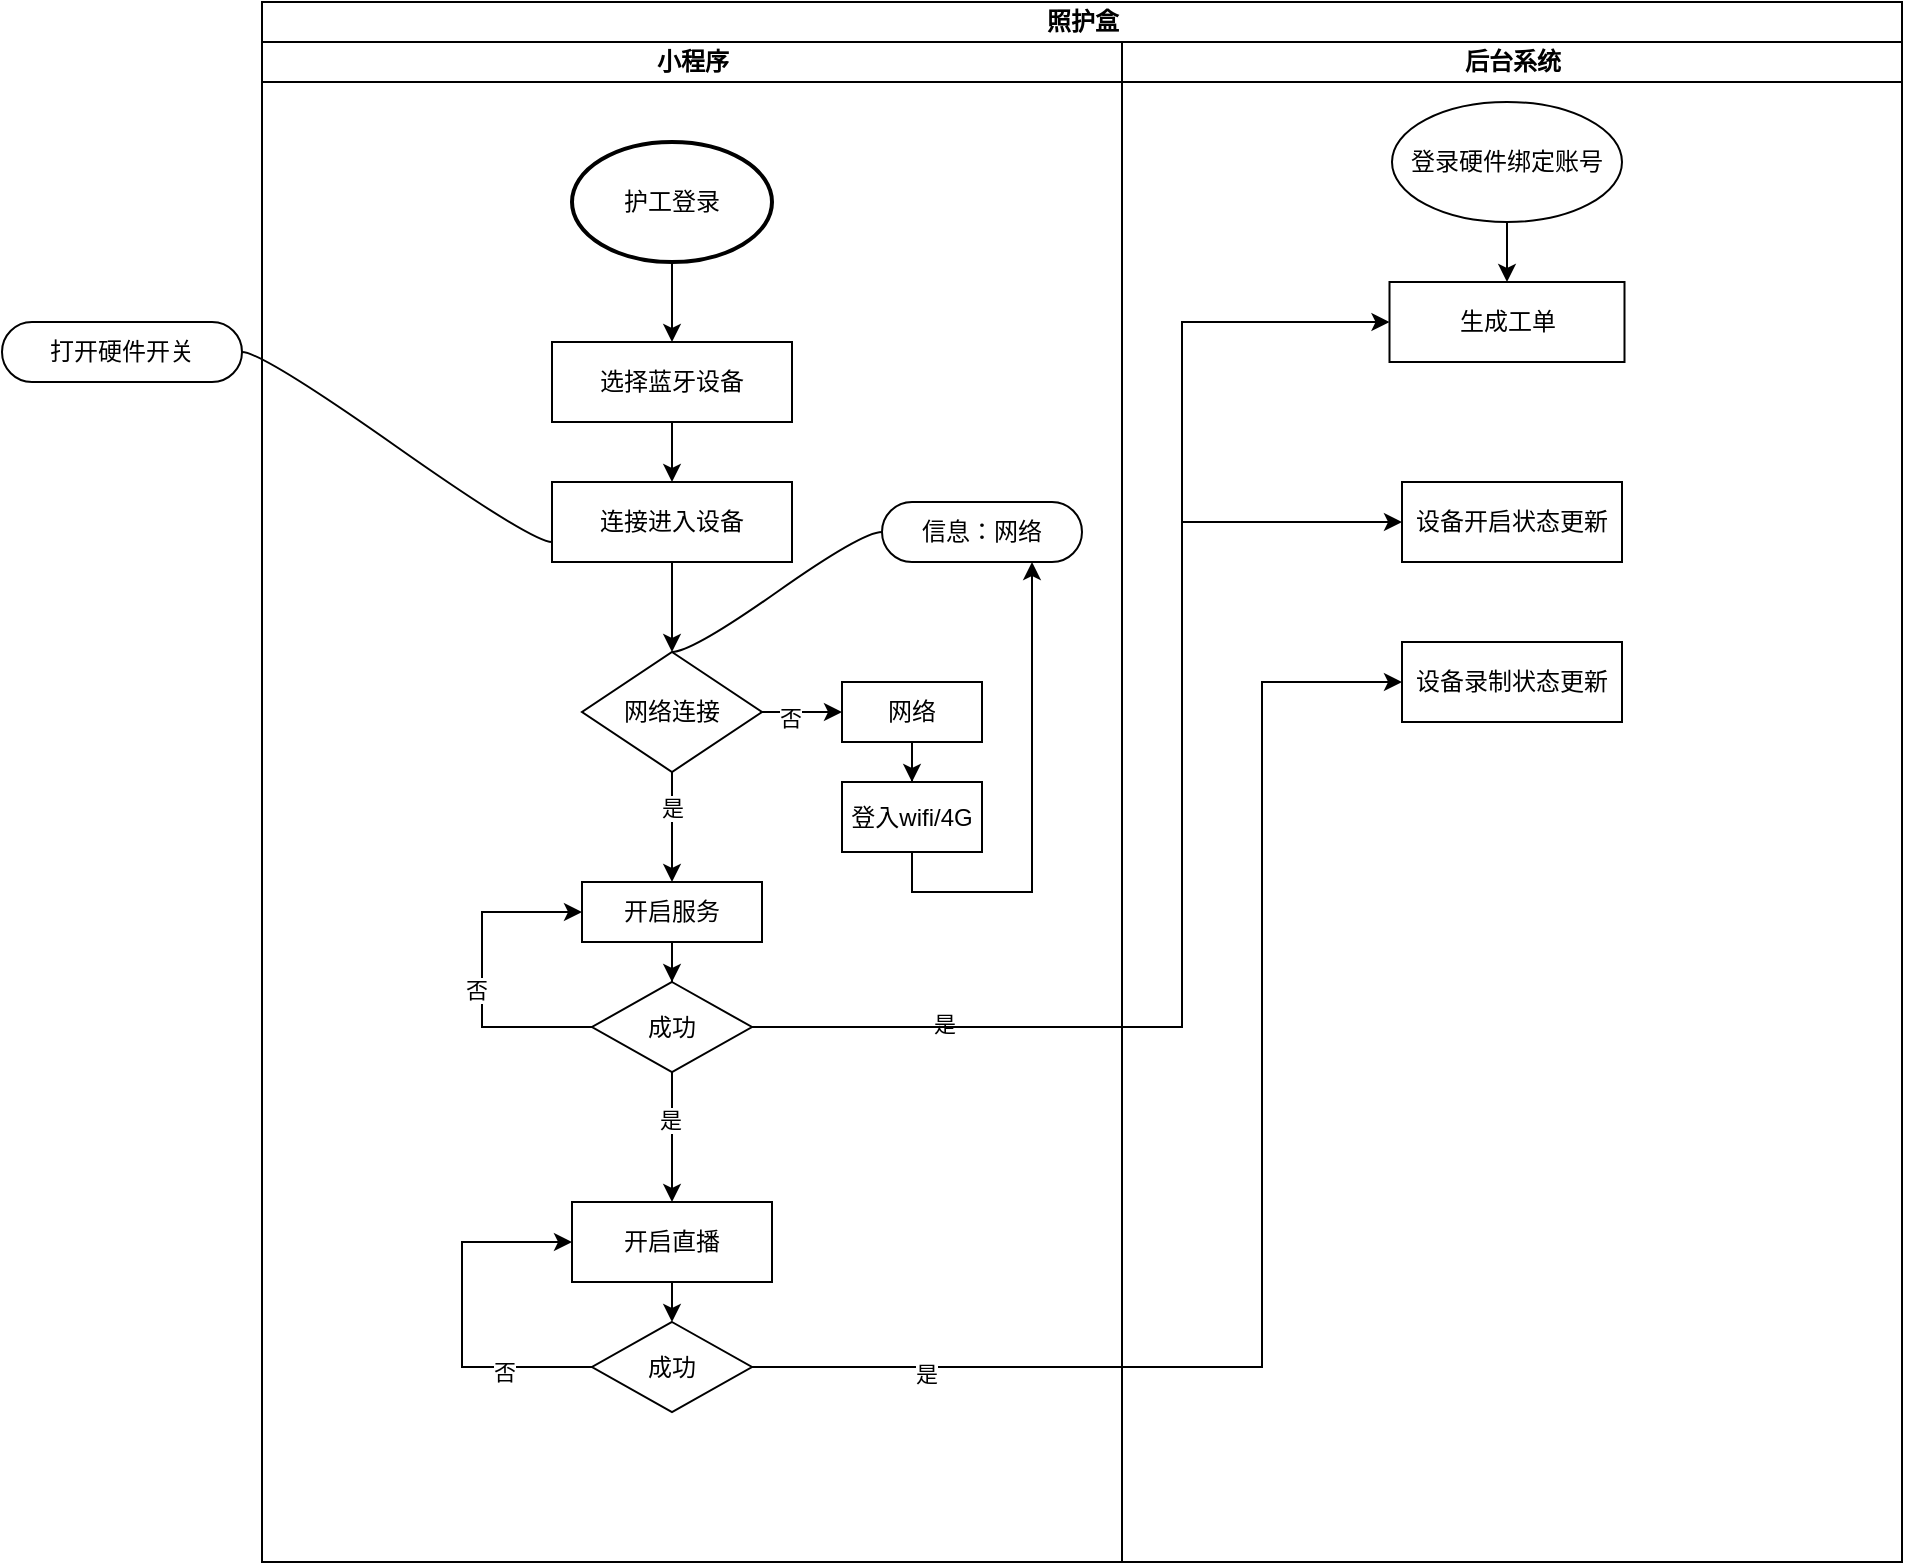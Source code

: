 <mxfile version="20.6.0" type="github">
  <diagram id="C5RBs43oDa-KdzZeNtuy" name="Page-1">
    <mxGraphModel dx="2249" dy="762" grid="1" gridSize="10" guides="1" tooltips="1" connect="1" arrows="1" fold="1" page="1" pageScale="1" pageWidth="827" pageHeight="1169" math="0" shadow="0">
      <root>
        <mxCell id="WIyWlLk6GJQsqaUBKTNV-0" />
        <mxCell id="WIyWlLk6GJQsqaUBKTNV-1" parent="WIyWlLk6GJQsqaUBKTNV-0" />
        <mxCell id="C8eHtaCLMCAvfE9aYiRL-0" value="照护盒" style="swimlane;childLayout=stackLayout;resizeParent=1;resizeParentMax=0;startSize=20;html=1;" vertex="1" parent="WIyWlLk6GJQsqaUBKTNV-1">
          <mxGeometry x="-240" y="190" width="820" height="780" as="geometry" />
        </mxCell>
        <mxCell id="C8eHtaCLMCAvfE9aYiRL-1" value="小程序" style="swimlane;startSize=20;html=1;" vertex="1" parent="C8eHtaCLMCAvfE9aYiRL-0">
          <mxGeometry y="20" width="430" height="760" as="geometry" />
        </mxCell>
        <mxCell id="C8eHtaCLMCAvfE9aYiRL-8" style="edgeStyle=orthogonalEdgeStyle;rounded=0;orthogonalLoop=1;jettySize=auto;html=1;exitX=0.5;exitY=1;exitDx=0;exitDy=0;exitPerimeter=0;" edge="1" parent="C8eHtaCLMCAvfE9aYiRL-1" source="C8eHtaCLMCAvfE9aYiRL-5" target="C8eHtaCLMCAvfE9aYiRL-6">
          <mxGeometry relative="1" as="geometry" />
        </mxCell>
        <mxCell id="C8eHtaCLMCAvfE9aYiRL-5" value="护工登录" style="strokeWidth=2;html=1;shape=mxgraph.flowchart.start_1;whiteSpace=wrap;" vertex="1" parent="C8eHtaCLMCAvfE9aYiRL-1">
          <mxGeometry x="155" y="50" width="100" height="60" as="geometry" />
        </mxCell>
        <mxCell id="C8eHtaCLMCAvfE9aYiRL-9" style="edgeStyle=orthogonalEdgeStyle;rounded=0;orthogonalLoop=1;jettySize=auto;html=1;exitX=0.5;exitY=1;exitDx=0;exitDy=0;entryX=0.5;entryY=0;entryDx=0;entryDy=0;" edge="1" parent="C8eHtaCLMCAvfE9aYiRL-1" source="C8eHtaCLMCAvfE9aYiRL-6" target="C8eHtaCLMCAvfE9aYiRL-7">
          <mxGeometry relative="1" as="geometry" />
        </mxCell>
        <mxCell id="C8eHtaCLMCAvfE9aYiRL-6" value="选择蓝牙设备" style="rounded=0;whiteSpace=wrap;html=1;" vertex="1" parent="C8eHtaCLMCAvfE9aYiRL-1">
          <mxGeometry x="145" y="150" width="120" height="40" as="geometry" />
        </mxCell>
        <mxCell id="C8eHtaCLMCAvfE9aYiRL-23" style="edgeStyle=orthogonalEdgeStyle;rounded=0;orthogonalLoop=1;jettySize=auto;html=1;exitX=0.5;exitY=1;exitDx=0;exitDy=0;" edge="1" parent="C8eHtaCLMCAvfE9aYiRL-1" source="C8eHtaCLMCAvfE9aYiRL-7" target="C8eHtaCLMCAvfE9aYiRL-19">
          <mxGeometry relative="1" as="geometry" />
        </mxCell>
        <mxCell id="C8eHtaCLMCAvfE9aYiRL-7" value="连接进入设备" style="rounded=0;whiteSpace=wrap;html=1;" vertex="1" parent="C8eHtaCLMCAvfE9aYiRL-1">
          <mxGeometry x="145" y="220" width="120" height="40" as="geometry" />
        </mxCell>
        <mxCell id="C8eHtaCLMCAvfE9aYiRL-30" style="edgeStyle=orthogonalEdgeStyle;rounded=0;orthogonalLoop=1;jettySize=auto;html=1;exitX=0.5;exitY=1;exitDx=0;exitDy=0;entryX=0.5;entryY=0;entryDx=0;entryDy=0;" edge="1" parent="C8eHtaCLMCAvfE9aYiRL-1" source="C8eHtaCLMCAvfE9aYiRL-19" target="C8eHtaCLMCAvfE9aYiRL-28">
          <mxGeometry relative="1" as="geometry">
            <Array as="points">
              <mxPoint x="205" y="380" />
              <mxPoint x="205" y="380" />
            </Array>
          </mxGeometry>
        </mxCell>
        <mxCell id="C8eHtaCLMCAvfE9aYiRL-35" value="是" style="edgeLabel;html=1;align=center;verticalAlign=middle;resizable=0;points=[];" vertex="1" connectable="0" parent="C8eHtaCLMCAvfE9aYiRL-30">
          <mxGeometry x="-0.04" y="4" relative="1" as="geometry">
            <mxPoint x="-4" y="-9" as="offset" />
          </mxGeometry>
        </mxCell>
        <mxCell id="C8eHtaCLMCAvfE9aYiRL-42" style="edgeStyle=orthogonalEdgeStyle;rounded=0;orthogonalLoop=1;jettySize=auto;html=1;exitX=1;exitY=0.5;exitDx=0;exitDy=0;entryX=0;entryY=0.5;entryDx=0;entryDy=0;" edge="1" parent="C8eHtaCLMCAvfE9aYiRL-1" source="C8eHtaCLMCAvfE9aYiRL-19" target="C8eHtaCLMCAvfE9aYiRL-31">
          <mxGeometry relative="1" as="geometry" />
        </mxCell>
        <mxCell id="C8eHtaCLMCAvfE9aYiRL-43" value="否" style="edgeLabel;html=1;align=center;verticalAlign=middle;resizable=0;points=[];" vertex="1" connectable="0" parent="C8eHtaCLMCAvfE9aYiRL-42">
          <mxGeometry x="-0.333" y="-3" relative="1" as="geometry">
            <mxPoint as="offset" />
          </mxGeometry>
        </mxCell>
        <mxCell id="C8eHtaCLMCAvfE9aYiRL-19" value="网络连接" style="rhombus;whiteSpace=wrap;html=1;" vertex="1" parent="C8eHtaCLMCAvfE9aYiRL-1">
          <mxGeometry x="160" y="305" width="90" height="60" as="geometry" />
        </mxCell>
        <mxCell id="C8eHtaCLMCAvfE9aYiRL-48" value="" style="edgeStyle=orthogonalEdgeStyle;rounded=0;orthogonalLoop=1;jettySize=auto;html=1;" edge="1" parent="C8eHtaCLMCAvfE9aYiRL-1" source="C8eHtaCLMCAvfE9aYiRL-28" target="C8eHtaCLMCAvfE9aYiRL-47">
          <mxGeometry relative="1" as="geometry" />
        </mxCell>
        <mxCell id="C8eHtaCLMCAvfE9aYiRL-28" value="开启服务" style="rounded=0;whiteSpace=wrap;html=1;" vertex="1" parent="C8eHtaCLMCAvfE9aYiRL-1">
          <mxGeometry x="160" y="420" width="90" height="30" as="geometry" />
        </mxCell>
        <mxCell id="C8eHtaCLMCAvfE9aYiRL-32" value="信息：网络" style="whiteSpace=wrap;html=1;rounded=1;arcSize=50;align=center;verticalAlign=middle;strokeWidth=1;autosize=1;spacing=4;treeFolding=1;treeMoving=1;newEdgeStyle={&quot;edgeStyle&quot;:&quot;entityRelationEdgeStyle&quot;,&quot;startArrow&quot;:&quot;none&quot;,&quot;endArrow&quot;:&quot;none&quot;,&quot;segment&quot;:10,&quot;curved&quot;:1};" vertex="1" parent="C8eHtaCLMCAvfE9aYiRL-1">
          <mxGeometry x="310" y="230" width="100" height="30" as="geometry" />
        </mxCell>
        <mxCell id="C8eHtaCLMCAvfE9aYiRL-33" value="" style="edgeStyle=entityRelationEdgeStyle;startArrow=none;endArrow=none;segment=10;curved=1;rounded=0;exitX=0.5;exitY=0;exitDx=0;exitDy=0;" edge="1" target="C8eHtaCLMCAvfE9aYiRL-32" parent="C8eHtaCLMCAvfE9aYiRL-1" source="C8eHtaCLMCAvfE9aYiRL-19">
          <mxGeometry relative="1" as="geometry">
            <mxPoint x="225" y="310" as="sourcePoint" />
          </mxGeometry>
        </mxCell>
        <mxCell id="C8eHtaCLMCAvfE9aYiRL-31" value="网络" style="rounded=0;whiteSpace=wrap;html=1;" vertex="1" parent="C8eHtaCLMCAvfE9aYiRL-1">
          <mxGeometry x="290" y="320" width="70" height="30" as="geometry" />
        </mxCell>
        <mxCell id="C8eHtaCLMCAvfE9aYiRL-44" style="edgeStyle=orthogonalEdgeStyle;rounded=0;orthogonalLoop=1;jettySize=auto;html=1;exitX=0.5;exitY=1;exitDx=0;exitDy=0;entryX=0.75;entryY=1;entryDx=0;entryDy=0;" edge="1" parent="C8eHtaCLMCAvfE9aYiRL-1" source="C8eHtaCLMCAvfE9aYiRL-36" target="C8eHtaCLMCAvfE9aYiRL-32">
          <mxGeometry relative="1" as="geometry" />
        </mxCell>
        <mxCell id="C8eHtaCLMCAvfE9aYiRL-36" value="登入wifi/4G" style="rounded=0;whiteSpace=wrap;html=1;" vertex="1" parent="C8eHtaCLMCAvfE9aYiRL-1">
          <mxGeometry x="290" y="370" width="70" height="35" as="geometry" />
        </mxCell>
        <mxCell id="C8eHtaCLMCAvfE9aYiRL-38" style="edgeStyle=orthogonalEdgeStyle;rounded=0;orthogonalLoop=1;jettySize=auto;html=1;exitX=0.5;exitY=1;exitDx=0;exitDy=0;" edge="1" parent="C8eHtaCLMCAvfE9aYiRL-1" source="C8eHtaCLMCAvfE9aYiRL-31" target="C8eHtaCLMCAvfE9aYiRL-36">
          <mxGeometry relative="1" as="geometry" />
        </mxCell>
        <mxCell id="C8eHtaCLMCAvfE9aYiRL-52" style="edgeStyle=orthogonalEdgeStyle;rounded=0;orthogonalLoop=1;jettySize=auto;html=1;exitX=0;exitY=0.5;exitDx=0;exitDy=0;entryX=0;entryY=0.5;entryDx=0;entryDy=0;" edge="1" parent="C8eHtaCLMCAvfE9aYiRL-1" source="C8eHtaCLMCAvfE9aYiRL-47" target="C8eHtaCLMCAvfE9aYiRL-28">
          <mxGeometry relative="1" as="geometry">
            <Array as="points">
              <mxPoint x="110" y="493" />
              <mxPoint x="110" y="435" />
            </Array>
          </mxGeometry>
        </mxCell>
        <mxCell id="C8eHtaCLMCAvfE9aYiRL-53" value="否" style="edgeLabel;html=1;align=center;verticalAlign=middle;resizable=0;points=[];" vertex="1" connectable="0" parent="C8eHtaCLMCAvfE9aYiRL-52">
          <mxGeometry x="-0.095" y="3" relative="1" as="geometry">
            <mxPoint as="offset" />
          </mxGeometry>
        </mxCell>
        <mxCell id="C8eHtaCLMCAvfE9aYiRL-57" style="edgeStyle=orthogonalEdgeStyle;rounded=0;orthogonalLoop=1;jettySize=auto;html=1;exitX=0.5;exitY=1;exitDx=0;exitDy=0;" edge="1" parent="C8eHtaCLMCAvfE9aYiRL-1" source="C8eHtaCLMCAvfE9aYiRL-47" target="C8eHtaCLMCAvfE9aYiRL-54">
          <mxGeometry relative="1" as="geometry" />
        </mxCell>
        <mxCell id="C8eHtaCLMCAvfE9aYiRL-58" value="是" style="edgeLabel;html=1;align=center;verticalAlign=middle;resizable=0;points=[];" vertex="1" connectable="0" parent="C8eHtaCLMCAvfE9aYiRL-57">
          <mxGeometry x="-0.284" y="-1" relative="1" as="geometry">
            <mxPoint as="offset" />
          </mxGeometry>
        </mxCell>
        <mxCell id="C8eHtaCLMCAvfE9aYiRL-47" value="成功" style="rhombus;whiteSpace=wrap;html=1;rounded=0;" vertex="1" parent="C8eHtaCLMCAvfE9aYiRL-1">
          <mxGeometry x="165" y="470" width="80" height="45" as="geometry" />
        </mxCell>
        <mxCell id="C8eHtaCLMCAvfE9aYiRL-63" style="edgeStyle=orthogonalEdgeStyle;rounded=0;orthogonalLoop=1;jettySize=auto;html=1;exitX=0.5;exitY=1;exitDx=0;exitDy=0;entryX=0.5;entryY=0;entryDx=0;entryDy=0;" edge="1" parent="C8eHtaCLMCAvfE9aYiRL-1" source="C8eHtaCLMCAvfE9aYiRL-54" target="C8eHtaCLMCAvfE9aYiRL-62">
          <mxGeometry relative="1" as="geometry" />
        </mxCell>
        <mxCell id="C8eHtaCLMCAvfE9aYiRL-54" value="开启直播" style="rounded=0;whiteSpace=wrap;html=1;" vertex="1" parent="C8eHtaCLMCAvfE9aYiRL-1">
          <mxGeometry x="155" y="580" width="100" height="40" as="geometry" />
        </mxCell>
        <mxCell id="C8eHtaCLMCAvfE9aYiRL-67" style="edgeStyle=orthogonalEdgeStyle;rounded=0;orthogonalLoop=1;jettySize=auto;html=1;exitX=0;exitY=0.5;exitDx=0;exitDy=0;entryX=0;entryY=0.5;entryDx=0;entryDy=0;" edge="1" parent="C8eHtaCLMCAvfE9aYiRL-1" source="C8eHtaCLMCAvfE9aYiRL-62" target="C8eHtaCLMCAvfE9aYiRL-54">
          <mxGeometry relative="1" as="geometry">
            <Array as="points">
              <mxPoint x="100" y="663" />
              <mxPoint x="100" y="600" />
            </Array>
          </mxGeometry>
        </mxCell>
        <mxCell id="C8eHtaCLMCAvfE9aYiRL-68" value="否" style="edgeLabel;html=1;align=center;verticalAlign=middle;resizable=0;points=[];" vertex="1" connectable="0" parent="C8eHtaCLMCAvfE9aYiRL-67">
          <mxGeometry x="-0.518" y="2" relative="1" as="geometry">
            <mxPoint as="offset" />
          </mxGeometry>
        </mxCell>
        <mxCell id="C8eHtaCLMCAvfE9aYiRL-62" value="成功" style="rhombus;whiteSpace=wrap;html=1;rounded=0;" vertex="1" parent="C8eHtaCLMCAvfE9aYiRL-1">
          <mxGeometry x="165" y="640" width="80" height="45" as="geometry" />
        </mxCell>
        <mxCell id="C8eHtaCLMCAvfE9aYiRL-2" value="后台系统" style="swimlane;startSize=20;html=1;" vertex="1" parent="C8eHtaCLMCAvfE9aYiRL-0">
          <mxGeometry x="430" y="20" width="390" height="760" as="geometry" />
        </mxCell>
        <mxCell id="C8eHtaCLMCAvfE9aYiRL-50" style="edgeStyle=orthogonalEdgeStyle;rounded=0;orthogonalLoop=1;jettySize=auto;html=1;exitX=0.5;exitY=1;exitDx=0;exitDy=0;entryX=0.5;entryY=0;entryDx=0;entryDy=0;" edge="1" parent="C8eHtaCLMCAvfE9aYiRL-2" source="C8eHtaCLMCAvfE9aYiRL-45" target="C8eHtaCLMCAvfE9aYiRL-46">
          <mxGeometry relative="1" as="geometry" />
        </mxCell>
        <mxCell id="C8eHtaCLMCAvfE9aYiRL-45" value="登录硬件绑定账号" style="ellipse;whiteSpace=wrap;html=1;" vertex="1" parent="C8eHtaCLMCAvfE9aYiRL-2">
          <mxGeometry x="135" y="30" width="115" height="60" as="geometry" />
        </mxCell>
        <mxCell id="C8eHtaCLMCAvfE9aYiRL-46" value="生成工单" style="rounded=0;whiteSpace=wrap;html=1;" vertex="1" parent="C8eHtaCLMCAvfE9aYiRL-2">
          <mxGeometry x="133.75" y="120" width="117.5" height="40" as="geometry" />
        </mxCell>
        <mxCell id="C8eHtaCLMCAvfE9aYiRL-59" value="设备开启状态更新" style="rounded=0;whiteSpace=wrap;html=1;" vertex="1" parent="C8eHtaCLMCAvfE9aYiRL-2">
          <mxGeometry x="140" y="220" width="110" height="40" as="geometry" />
        </mxCell>
        <mxCell id="C8eHtaCLMCAvfE9aYiRL-64" value="设备录制状态更新" style="rounded=0;whiteSpace=wrap;html=1;" vertex="1" parent="C8eHtaCLMCAvfE9aYiRL-2">
          <mxGeometry x="140" y="300" width="110" height="40" as="geometry" />
        </mxCell>
        <mxCell id="C8eHtaCLMCAvfE9aYiRL-49" style="edgeStyle=orthogonalEdgeStyle;rounded=0;orthogonalLoop=1;jettySize=auto;html=1;exitX=1;exitY=0.5;exitDx=0;exitDy=0;entryX=0;entryY=0.5;entryDx=0;entryDy=0;" edge="1" parent="C8eHtaCLMCAvfE9aYiRL-0" source="C8eHtaCLMCAvfE9aYiRL-47" target="C8eHtaCLMCAvfE9aYiRL-46">
          <mxGeometry relative="1" as="geometry">
            <Array as="points">
              <mxPoint x="460" y="513" />
              <mxPoint x="460" y="160" />
            </Array>
          </mxGeometry>
        </mxCell>
        <mxCell id="C8eHtaCLMCAvfE9aYiRL-51" value="是" style="edgeLabel;html=1;align=center;verticalAlign=middle;resizable=0;points=[];" vertex="1" connectable="0" parent="C8eHtaCLMCAvfE9aYiRL-49">
          <mxGeometry x="-0.714" y="3" relative="1" as="geometry">
            <mxPoint y="1" as="offset" />
          </mxGeometry>
        </mxCell>
        <mxCell id="C8eHtaCLMCAvfE9aYiRL-61" style="edgeStyle=orthogonalEdgeStyle;rounded=0;orthogonalLoop=1;jettySize=auto;html=1;exitX=1;exitY=0.5;exitDx=0;exitDy=0;entryX=0;entryY=0.5;entryDx=0;entryDy=0;" edge="1" parent="C8eHtaCLMCAvfE9aYiRL-0" source="C8eHtaCLMCAvfE9aYiRL-47" target="C8eHtaCLMCAvfE9aYiRL-59">
          <mxGeometry relative="1" as="geometry">
            <Array as="points">
              <mxPoint x="460" y="513" />
              <mxPoint x="460" y="260" />
            </Array>
          </mxGeometry>
        </mxCell>
        <mxCell id="C8eHtaCLMCAvfE9aYiRL-65" style="edgeStyle=orthogonalEdgeStyle;rounded=0;orthogonalLoop=1;jettySize=auto;html=1;exitX=1;exitY=0.5;exitDx=0;exitDy=0;entryX=0;entryY=0.5;entryDx=0;entryDy=0;" edge="1" parent="C8eHtaCLMCAvfE9aYiRL-0" source="C8eHtaCLMCAvfE9aYiRL-62" target="C8eHtaCLMCAvfE9aYiRL-64">
          <mxGeometry relative="1" as="geometry">
            <Array as="points">
              <mxPoint x="500" y="683" />
              <mxPoint x="500" y="340" />
            </Array>
          </mxGeometry>
        </mxCell>
        <mxCell id="C8eHtaCLMCAvfE9aYiRL-66" value="是" style="edgeLabel;html=1;align=center;verticalAlign=middle;resizable=0;points=[];" vertex="1" connectable="0" parent="C8eHtaCLMCAvfE9aYiRL-65">
          <mxGeometry x="-0.739" y="-2" relative="1" as="geometry">
            <mxPoint y="1" as="offset" />
          </mxGeometry>
        </mxCell>
        <mxCell id="C8eHtaCLMCAvfE9aYiRL-16" value="打开硬件开关" style="whiteSpace=wrap;html=1;rounded=1;arcSize=50;align=center;verticalAlign=middle;strokeWidth=1;autosize=1;spacing=4;treeFolding=1;treeMoving=1;newEdgeStyle={&quot;edgeStyle&quot;:&quot;entityRelationEdgeStyle&quot;,&quot;startArrow&quot;:&quot;none&quot;,&quot;endArrow&quot;:&quot;none&quot;,&quot;segment&quot;:10,&quot;curved&quot;:1};" vertex="1" parent="WIyWlLk6GJQsqaUBKTNV-1">
          <mxGeometry x="-370" y="350" width="120" height="30" as="geometry" />
        </mxCell>
        <mxCell id="C8eHtaCLMCAvfE9aYiRL-17" value="" style="edgeStyle=entityRelationEdgeStyle;startArrow=none;endArrow=none;segment=10;curved=1;rounded=0;exitX=0;exitY=0.75;exitDx=0;exitDy=0;entryX=1;entryY=0.5;entryDx=0;entryDy=0;" edge="1" target="C8eHtaCLMCAvfE9aYiRL-16" parent="WIyWlLk6GJQsqaUBKTNV-1" source="C8eHtaCLMCAvfE9aYiRL-7">
          <mxGeometry relative="1" as="geometry">
            <mxPoint x="165" y="140" as="sourcePoint" />
            <mxPoint x="-155" y="285" as="targetPoint" />
          </mxGeometry>
        </mxCell>
      </root>
    </mxGraphModel>
  </diagram>
</mxfile>
